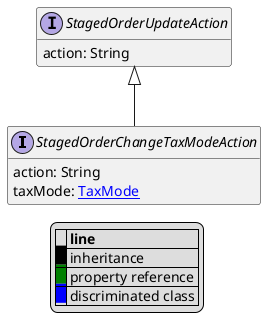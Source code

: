 @startuml

hide empty fields
hide empty methods
legend
|= |= line |
|<back:black>   </back>| inheritance |
|<back:green>   </back>| property reference |
|<back:blue>   </back>| discriminated class |
endlegend
interface StagedOrderChangeTaxModeAction [[StagedOrderChangeTaxModeAction.svg]] extends StagedOrderUpdateAction {
    action: String
    taxMode: [[TaxMode.svg TaxMode]]
}
interface StagedOrderUpdateAction [[StagedOrderUpdateAction.svg]]  {
    action: String
}





@enduml
